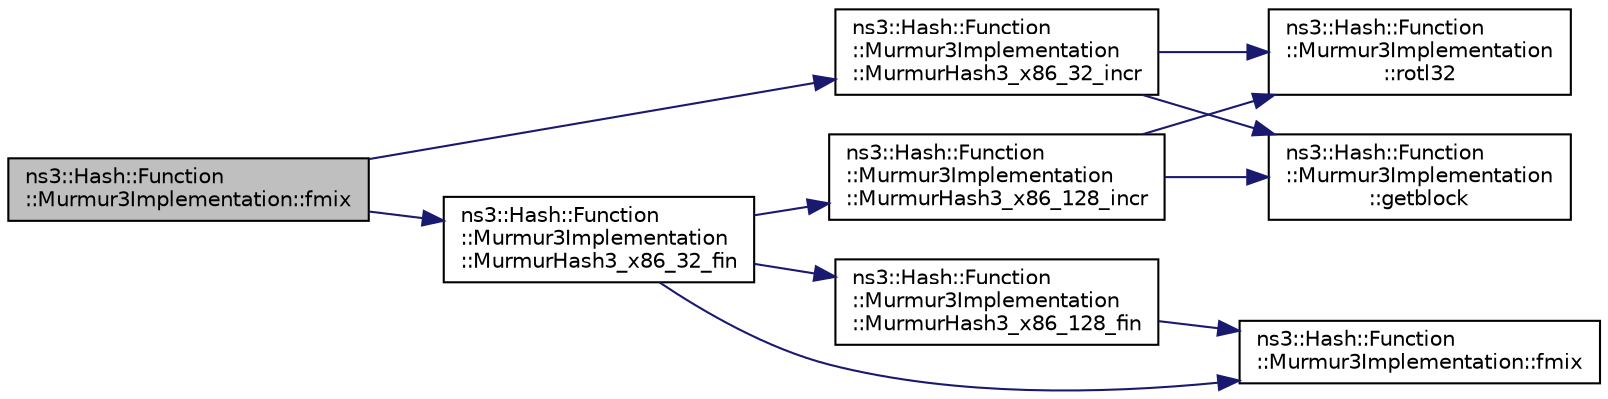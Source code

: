 digraph "ns3::Hash::Function::Murmur3Implementation::fmix"
{
  edge [fontname="Helvetica",fontsize="10",labelfontname="Helvetica",labelfontsize="10"];
  node [fontname="Helvetica",fontsize="10",shape=record];
  rankdir="LR";
  Node1 [label="ns3::Hash::Function\l::Murmur3Implementation::fmix",height=0.2,width=0.4,color="black", fillcolor="grey75", style="filled", fontcolor="black"];
  Node1 -> Node2 [color="midnightblue",fontsize="10",style="solid"];
  Node2 [label="ns3::Hash::Function\l::Murmur3Implementation\l::MurmurHash3_x86_32_incr",height=0.2,width=0.4,color="black", fillcolor="white", style="filled",URL="$d9/d6d/group__hash__murmur3.html#gad303b7fe16fa5487f07a732c50128542"];
  Node2 -> Node3 [color="midnightblue",fontsize="10",style="solid"];
  Node3 [label="ns3::Hash::Function\l::Murmur3Implementation\l::getblock",height=0.2,width=0.4,color="black", fillcolor="white", style="filled",URL="$d9/d6d/group__hash__murmur3.html#ga82df4ed13fd9546755cdf465105a524c"];
  Node2 -> Node4 [color="midnightblue",fontsize="10",style="solid"];
  Node4 [label="ns3::Hash::Function\l::Murmur3Implementation\l::rotl32",height=0.2,width=0.4,color="black", fillcolor="white", style="filled",URL="$d9/d6d/group__hash__murmur3.html#ga5ad09e63b7268f407b727713d0f6687a"];
  Node1 -> Node5 [color="midnightblue",fontsize="10",style="solid"];
  Node5 [label="ns3::Hash::Function\l::Murmur3Implementation\l::MurmurHash3_x86_32_fin",height=0.2,width=0.4,color="black", fillcolor="white", style="filled",URL="$d9/d6d/group__hash__murmur3.html#gaa7a43fb3327475729d3da771a405aa0c"];
  Node5 -> Node6 [color="midnightblue",fontsize="10",style="solid"];
  Node6 [label="ns3::Hash::Function\l::Murmur3Implementation::fmix",height=0.2,width=0.4,color="black", fillcolor="white", style="filled",URL="$d9/d6d/group__hash__murmur3.html#ga5ace0a4c6b8f2b26528d6b939a6768ac"];
  Node5 -> Node7 [color="midnightblue",fontsize="10",style="solid"];
  Node7 [label="ns3::Hash::Function\l::Murmur3Implementation\l::MurmurHash3_x86_128_incr",height=0.2,width=0.4,color="black", fillcolor="white", style="filled",URL="$d9/d6d/group__hash__murmur3.html#ga284086a230b4549dd730837edf8c25e6"];
  Node7 -> Node3 [color="midnightblue",fontsize="10",style="solid"];
  Node7 -> Node4 [color="midnightblue",fontsize="10",style="solid"];
  Node5 -> Node8 [color="midnightblue",fontsize="10",style="solid"];
  Node8 [label="ns3::Hash::Function\l::Murmur3Implementation\l::MurmurHash3_x86_128_fin",height=0.2,width=0.4,color="black", fillcolor="white", style="filled",URL="$d9/d6d/group__hash__murmur3.html#ga9b5a153dfe6a69d25f8d90fc9b7aee32"];
  Node8 -> Node6 [color="midnightblue",fontsize="10",style="solid"];
}
